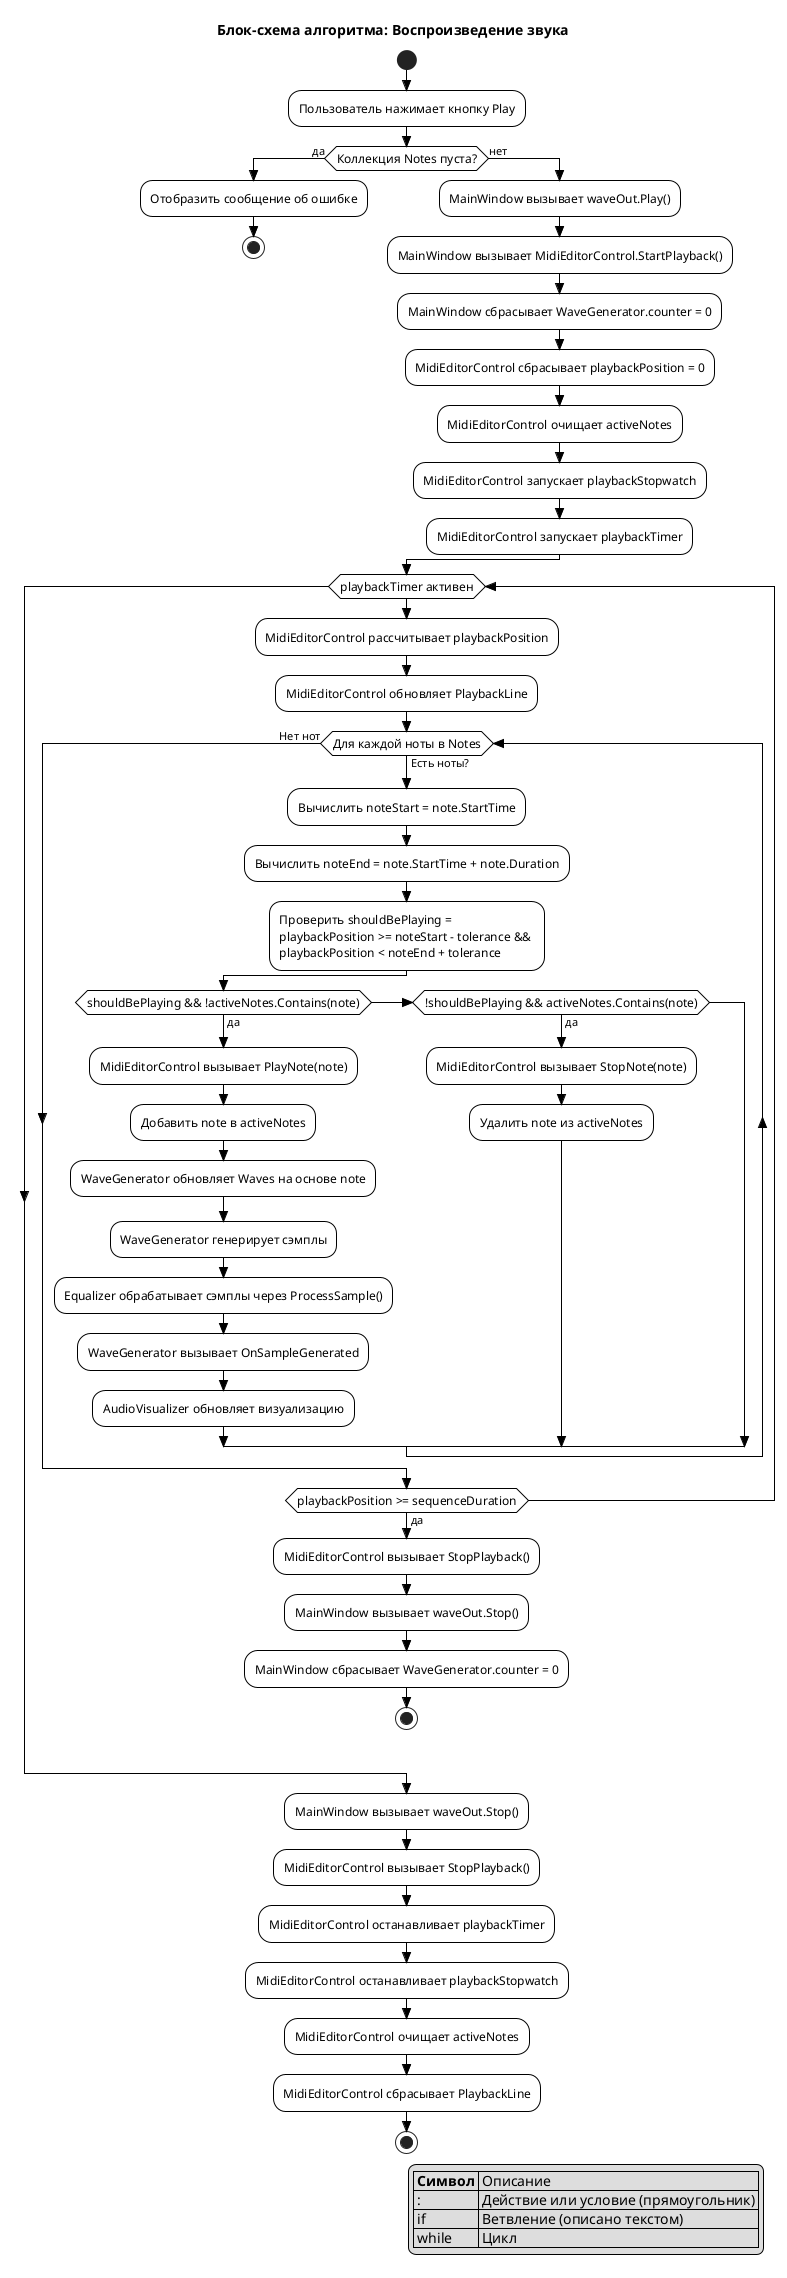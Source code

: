 @startuml ActivityDiagramPlayback

' ГОСТ-стиль: черно-белый, без теней, прямоугольные блоки
skinparam monochrome true
skinparam shadowing false
skinparam activityFontSize 12
skinparam activityFontName Arial
skinparam activityBorderThickness 1
skinparam activityBackgroundColor none
skinparam activityBorderColor black
skinparam activityCornerRadius 0
skinparam defaultCornerRadius 0
skinparam ArrowColor black
skinparam ActivityDiamondCornerRadius 0
skinparam style strictuml

title Блок-схема алгоритма: Воспроизведение звука

start

:Пользователь нажимает кнопку Play;

if (Коллекция Notes пуста?) then (да)
  :Отобразить сообщение об ошибке;
  stop
else (нет)
  :MainWindow вызывает waveOut.Play();
  :MainWindow вызывает MidiEditorControl.StartPlayback();
  :MainWindow сбрасывает WaveGenerator.counter = 0;
  :MidiEditorControl сбрасывает playbackPosition = 0;
  :MidiEditorControl очищает activeNotes;
  :MidiEditorControl запускает playbackStopwatch;
  :MidiEditorControl запускает playbackTimer;
endif

while (playbackTimer активен)
  :MidiEditorControl рассчитывает playbackPosition;
  :MidiEditorControl обновляет PlaybackLine;

  while (Для каждой ноты в Notes) is (Есть ноты?)
    :Вычислить noteStart = note.StartTime;
    :Вычислить noteEnd = note.StartTime + note.Duration;
    :Проверить shouldBePlaying = \nplaybackPosition >= noteStart - tolerance && \nplaybackPosition < noteEnd + tolerance;
    if (shouldBePlaying && !activeNotes.Contains(note)) then (да)
      :MidiEditorControl вызывает PlayNote(note);
      :Добавить note в activeNotes;
      :WaveGenerator обновляет Waves на основе note;
      :WaveGenerator генерирует сэмплы;
      :Equalizer обрабатывает сэмплы через ProcessSample();
      :WaveGenerator вызывает OnSampleGenerated;
      :AudioVisualizer обновляет визуализацию;
    else if (!shouldBePlaying && activeNotes.Contains(note)) then (да)
      :MidiEditorControl вызывает StopNote(note);
      :Удалить note из activeNotes;
    endif
  end while (Нет нот)

  if (playbackPosition >= sequenceDuration) then (да)
    :MidiEditorControl вызывает StopPlayback();
    :MainWindow вызывает waveOut.Stop();
    :MainWindow сбрасывает WaveGenerator.counter = 0;
    stop
  endif
endwhile

:MainWindow вызывает waveOut.Stop();
:MidiEditorControl вызывает StopPlayback();
:MidiEditorControl останавливает playbackTimer;
:MidiEditorControl останавливает playbackStopwatch;
:MidiEditorControl очищает activeNotes;
:MidiEditorControl сбрасывает PlaybackLine;

stop

legend right
|= Символ | Описание |
| : | Действие или условие (прямоугольник) |
| if | Ветвление (описано текстом) |
| while | Цикл |
endlegend

@enduml